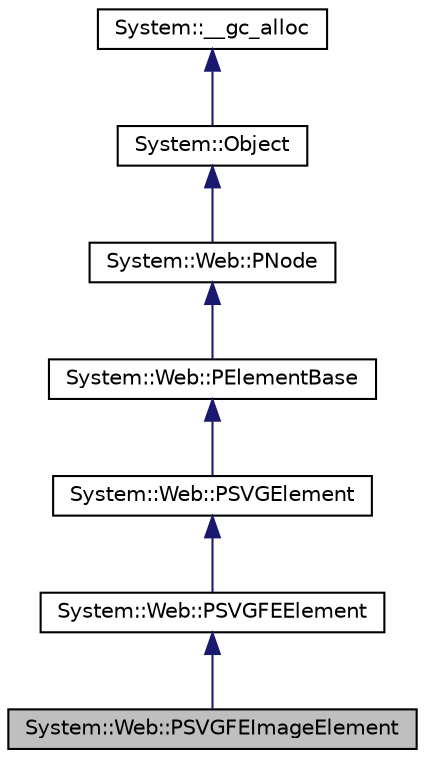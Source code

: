 digraph G
{
  edge [fontname="Helvetica",fontsize="10",labelfontname="Helvetica",labelfontsize="10"];
  node [fontname="Helvetica",fontsize="10",shape=record];
  Node1 [label="System::Web::PSVGFEImageElement",height=0.2,width=0.4,color="black", fillcolor="grey75", style="filled" fontcolor="black"];
  Node2 -> Node1 [dir="back",color="midnightblue",fontsize="10",style="solid",fontname="Helvetica"];
  Node2 [label="System::Web::PSVGFEElement",height=0.2,width=0.4,color="black", fillcolor="white", style="filled",URL="$class_system_1_1_web_1_1_p_s_v_g_f_e_element.html"];
  Node3 -> Node2 [dir="back",color="midnightblue",fontsize="10",style="solid",fontname="Helvetica"];
  Node3 [label="System::Web::PSVGElement",height=0.2,width=0.4,color="black", fillcolor="white", style="filled",URL="$class_system_1_1_web_1_1_p_s_v_g_element.html"];
  Node4 -> Node3 [dir="back",color="midnightblue",fontsize="10",style="solid",fontname="Helvetica"];
  Node4 [label="System::Web::PElementBase",height=0.2,width=0.4,color="black", fillcolor="white", style="filled",URL="$class_system_1_1_web_1_1_p_element_base.html"];
  Node5 -> Node4 [dir="back",color="midnightblue",fontsize="10",style="solid",fontname="Helvetica"];
  Node5 [label="System::Web::PNode",height=0.2,width=0.4,color="black", fillcolor="white", style="filled",URL="$class_system_1_1_web_1_1_p_node.html"];
  Node6 -> Node5 [dir="back",color="midnightblue",fontsize="10",style="solid",fontname="Helvetica"];
  Node6 [label="System::Object",height=0.2,width=0.4,color="black", fillcolor="white", style="filled",URL="$class_system_1_1_object.html"];
  Node7 -> Node6 [dir="back",color="midnightblue",fontsize="10",style="solid",fontname="Helvetica"];
  Node7 [label="System::__gc_alloc",height=0.2,width=0.4,color="black", fillcolor="white", style="filled",URL="$class_system_1_1____gc__alloc.html"];
}
